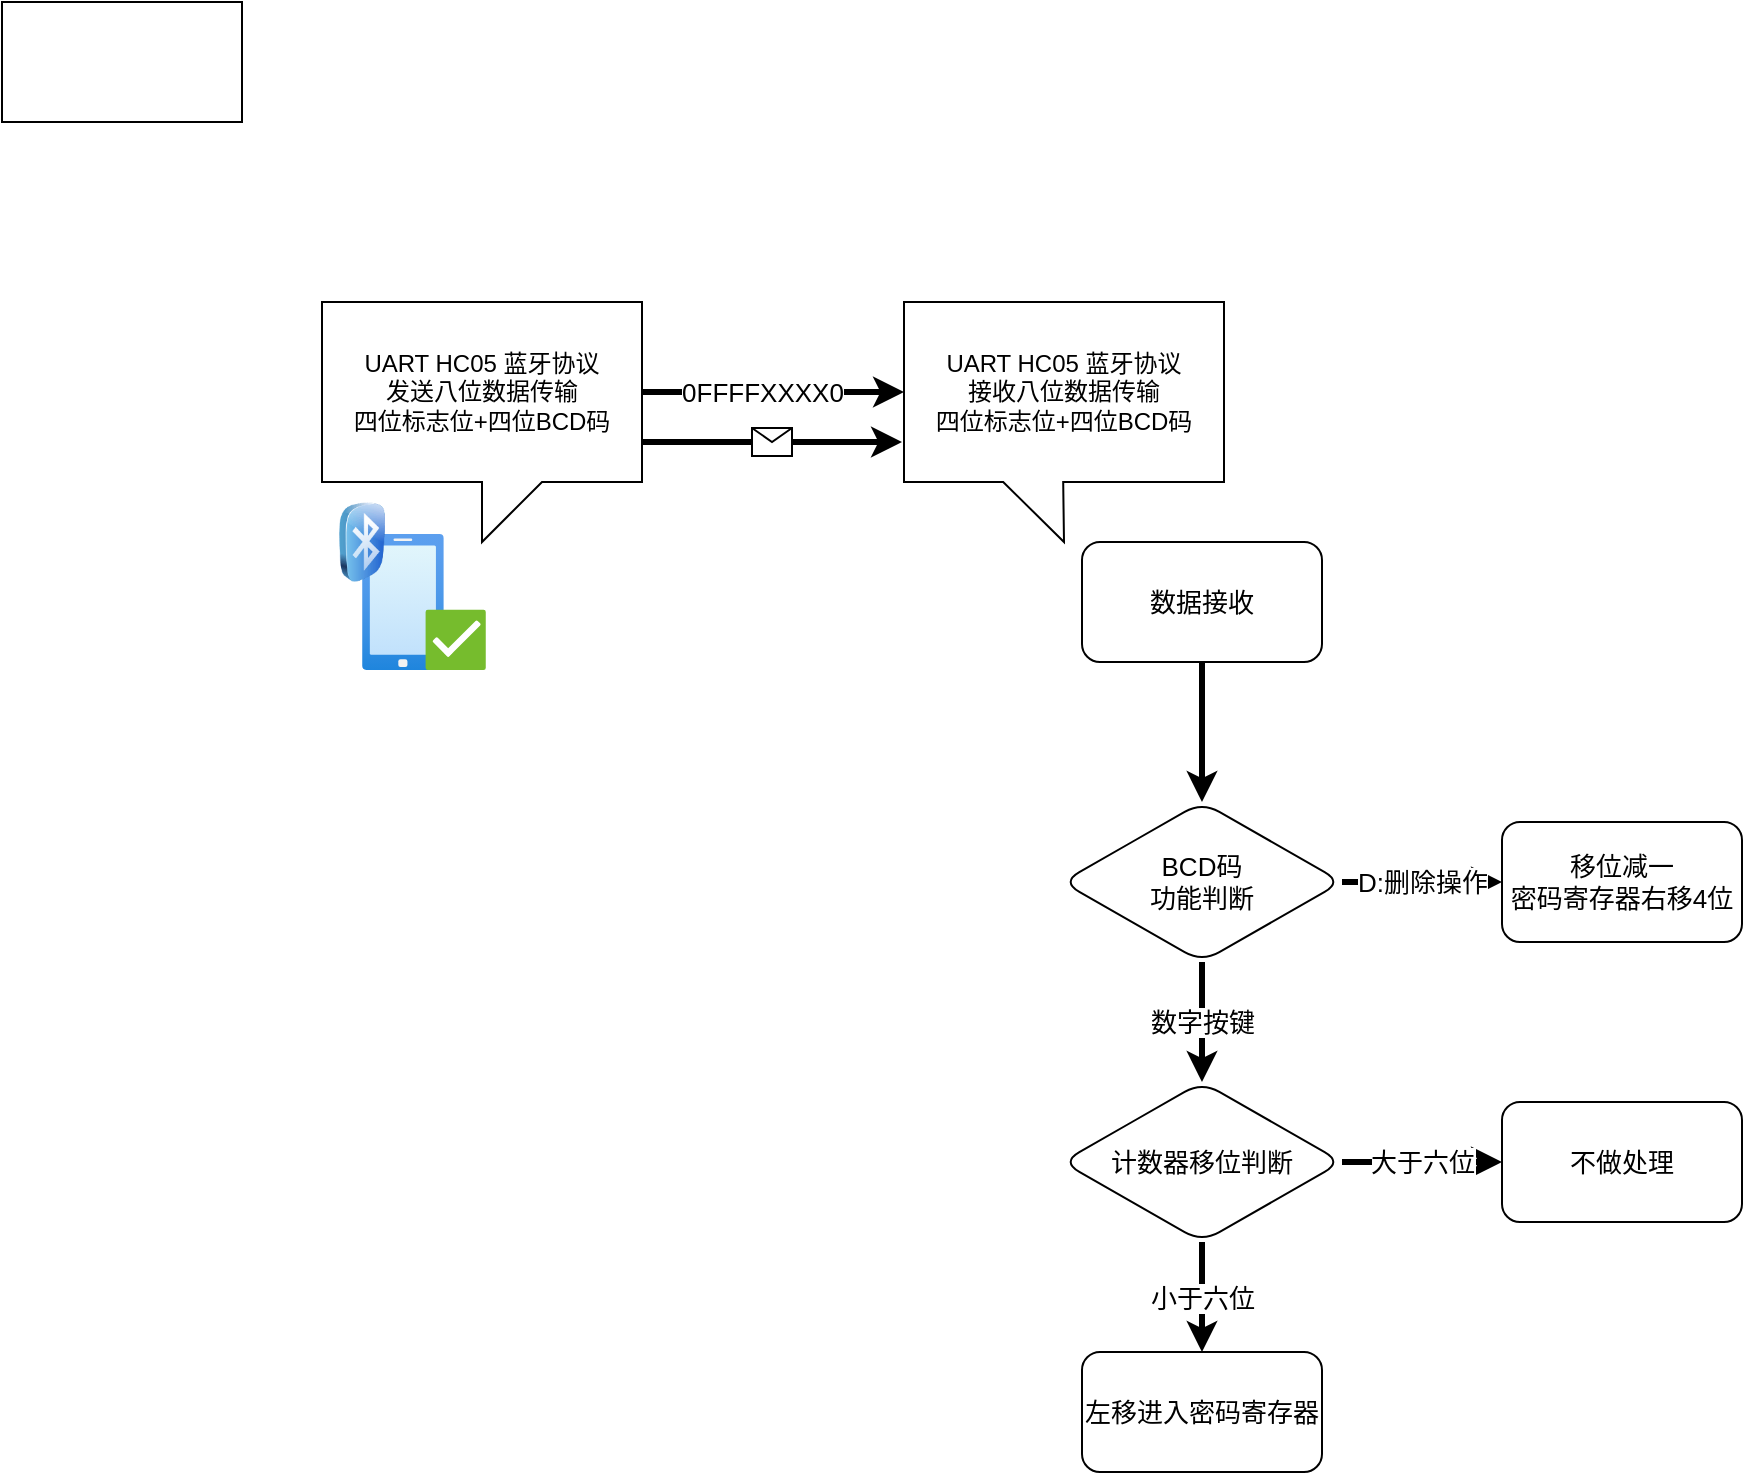 <mxfile>
    <diagram id="ORI2uocreTgAHU7Fqn5_" name="第 1 页">
        <mxGraphModel dx="2057" dy="2263" grid="1" gridSize="10" guides="1" tooltips="1" connect="1" arrows="1" fold="1" page="1" pageScale="1" pageWidth="827" pageHeight="1169" math="0" shadow="0">
            <root>
                <mxCell id="0"/>
                <mxCell id="1" parent="0"/>
                <mxCell id="11" value="UART HC05 蓝牙协议&lt;br&gt;发送八位数据传输&lt;br&gt;四位标志位+四位BCD码" style="shape=callout;whiteSpace=wrap;html=1;perimeter=calloutPerimeter;base=30;" parent="1" vertex="1">
                    <mxGeometry x="80" y="60" width="160" height="120" as="geometry"/>
                </mxCell>
                <mxCell id="13" value="UART HC05 蓝牙协议&lt;br&gt;接收八位数据传输&lt;br&gt;四位标志位+四位BCD码" style="shape=callout;whiteSpace=wrap;html=1;perimeter=calloutPerimeter;base=30;size=30;position=0.31;" parent="1" vertex="1">
                    <mxGeometry x="371" y="60" width="160" height="120" as="geometry"/>
                </mxCell>
                <mxCell id="14" value="0FFFFXXXX0" style="endArrow=classic;html=1;exitX=0;exitY=0;exitDx=160;exitDy=45;exitPerimeter=0;entryX=0;entryY=0;entryDx=0;entryDy=45;entryPerimeter=0;strokeWidth=3;fontSize=13;" parent="1" source="11" target="13" edge="1">
                    <mxGeometry x="-0.084" width="50" height="50" relative="1" as="geometry">
                        <mxPoint x="440" y="410" as="sourcePoint"/>
                        <mxPoint x="490" y="360" as="targetPoint"/>
                        <mxPoint as="offset"/>
                    </mxGeometry>
                </mxCell>
                <mxCell id="27" value="" style="edgeStyle=none;html=1;strokeWidth=3;fontSize=13;" parent="1" source="15" target="26" edge="1">
                    <mxGeometry relative="1" as="geometry"/>
                </mxCell>
                <mxCell id="15" value="数据接收" style="rounded=1;whiteSpace=wrap;html=1;fontSize=13;" parent="1" vertex="1">
                    <mxGeometry x="460" y="180" width="120" height="60" as="geometry"/>
                </mxCell>
                <mxCell id="32" value="数字按键" style="edgeStyle=none;html=1;strokeWidth=3;fontSize=13;" parent="1" source="26" target="31" edge="1">
                    <mxGeometry relative="1" as="geometry"/>
                </mxCell>
                <mxCell id="38" value="D:删除操作" style="edgeStyle=none;html=1;strokeWidth=3;fontSize=13;" parent="1" source="26" target="37" edge="1">
                    <mxGeometry relative="1" as="geometry"/>
                </mxCell>
                <mxCell id="26" value="BCD码&lt;br&gt;功能判断" style="rhombus;whiteSpace=wrap;html=1;fontSize=13;rounded=1;" parent="1" vertex="1">
                    <mxGeometry x="450" y="310" width="140" height="80" as="geometry"/>
                </mxCell>
                <mxCell id="34" value="小于六位" style="edgeStyle=none;html=1;strokeWidth=3;fontSize=13;" parent="1" source="31" target="33" edge="1">
                    <mxGeometry relative="1" as="geometry"/>
                </mxCell>
                <mxCell id="36" value="大于六位" style="edgeStyle=none;html=1;strokeWidth=3;fontSize=13;" parent="1" source="31" target="35" edge="1">
                    <mxGeometry relative="1" as="geometry"/>
                </mxCell>
                <mxCell id="31" value="计数器移位判断" style="rhombus;whiteSpace=wrap;html=1;fontSize=13;rounded=1;" parent="1" vertex="1">
                    <mxGeometry x="450" y="450" width="140" height="80" as="geometry"/>
                </mxCell>
                <mxCell id="33" value="左移进入密码寄存器" style="whiteSpace=wrap;html=1;fontSize=13;rounded=1;" parent="1" vertex="1">
                    <mxGeometry x="460" y="585" width="120" height="60" as="geometry"/>
                </mxCell>
                <mxCell id="35" value="不做处理" style="whiteSpace=wrap;html=1;fontSize=13;rounded=1;" parent="1" vertex="1">
                    <mxGeometry x="670" y="460" width="120" height="60" as="geometry"/>
                </mxCell>
                <mxCell id="37" value="移位减一&lt;br&gt;密码寄存器右移4位" style="whiteSpace=wrap;html=1;fontSize=13;rounded=1;" parent="1" vertex="1">
                    <mxGeometry x="670" y="320" width="120" height="60" as="geometry"/>
                </mxCell>
                <mxCell id="39" value="" style="endArrow=classic;html=1;strokeWidth=3;fontSize=13;" parent="1" edge="1">
                    <mxGeometry relative="1" as="geometry">
                        <mxPoint x="240" y="130" as="sourcePoint"/>
                        <mxPoint x="370" y="130" as="targetPoint"/>
                    </mxGeometry>
                </mxCell>
                <mxCell id="40" value="" style="shape=message;html=1;outlineConnect=0;fontSize=13;" parent="39" vertex="1">
                    <mxGeometry width="20" height="14" relative="1" as="geometry">
                        <mxPoint x="-10" y="-7" as="offset"/>
                    </mxGeometry>
                </mxCell>
                <mxCell id="41" value="" style="aspect=fixed;html=1;points=[];align=center;image;fontSize=12;image=img/lib/azure2/intune/Device_Compliance.svg;" parent="1" vertex="1">
                    <mxGeometry x="100" y="176" width="62" height="68" as="geometry"/>
                </mxCell>
                <mxCell id="2" value="" style="image;html=1;image=img/lib/clip_art/general/Bluetooth_128x128.png" parent="1" vertex="1">
                    <mxGeometry x="80" y="160" width="40" height="40" as="geometry"/>
                </mxCell>
                <mxCell id="43" value="" style="rounded=0;whiteSpace=wrap;html=1;" vertex="1" parent="1">
                    <mxGeometry x="-80" y="-90" width="120" height="60" as="geometry"/>
                </mxCell>
            </root>
        </mxGraphModel>
    </diagram>
</mxfile>